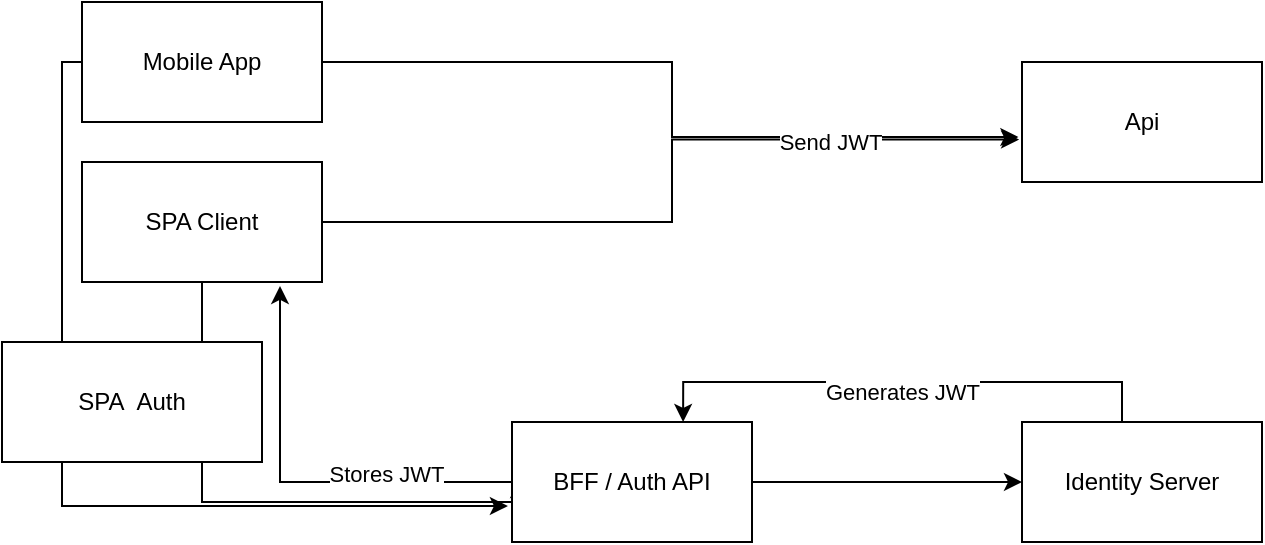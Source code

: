 <mxfile version="28.0.6">
  <diagram name="Page-1" id="xnZi6lC4hp2PnTK2ZD3j">
    <mxGraphModel dx="876" dy="443" grid="1" gridSize="10" guides="1" tooltips="1" connect="1" arrows="1" fold="1" page="1" pageScale="1" pageWidth="850" pageHeight="1100" math="0" shadow="0">
      <root>
        <mxCell id="0" />
        <mxCell id="1" parent="0" />
        <mxCell id="v3clQcQRWM5a0lyOhbJ3-13" style="edgeStyle=orthogonalEdgeStyle;rounded=0;orthogonalLoop=1;jettySize=auto;html=1;entryX=-0.017;entryY=0.7;entryDx=0;entryDy=0;entryPerimeter=0;" parent="1" source="v3clQcQRWM5a0lyOhbJ3-1" target="v3clQcQRWM5a0lyOhbJ3-9" edge="1">
          <mxGeometry relative="1" as="geometry">
            <mxPoint x="90" y="470" as="targetPoint" />
            <Array as="points">
              <mxPoint x="140" y="180" />
              <mxPoint x="140" y="402" />
            </Array>
          </mxGeometry>
        </mxCell>
        <mxCell id="v3clQcQRWM5a0lyOhbJ3-1" value="Mobile App" style="rounded=0;whiteSpace=wrap;html=1;" parent="1" vertex="1">
          <mxGeometry x="150" y="150" width="120" height="60" as="geometry" />
        </mxCell>
        <mxCell id="v3clQcQRWM5a0lyOhbJ3-11" style="edgeStyle=orthogonalEdgeStyle;rounded=0;orthogonalLoop=1;jettySize=auto;html=1;entryX=0.029;entryY=0.483;entryDx=0;entryDy=0;entryPerimeter=0;" parent="1" source="v3clQcQRWM5a0lyOhbJ3-2" target="v3clQcQRWM5a0lyOhbJ3-9" edge="1">
          <mxGeometry relative="1" as="geometry">
            <mxPoint x="120" y="440" as="targetPoint" />
            <Array as="points">
              <mxPoint x="210" y="400" />
              <mxPoint x="369" y="400" />
            </Array>
          </mxGeometry>
        </mxCell>
        <mxCell id="v3clQcQRWM5a0lyOhbJ3-2" value="SPA Client" style="rounded=0;whiteSpace=wrap;html=1;" parent="1" vertex="1">
          <mxGeometry x="150" y="230" width="120" height="60" as="geometry" />
        </mxCell>
        <mxCell id="v3clQcQRWM5a0lyOhbJ3-4" value="Api" style="rounded=0;whiteSpace=wrap;html=1;" parent="1" vertex="1">
          <mxGeometry x="620" y="180" width="120" height="60" as="geometry" />
        </mxCell>
        <mxCell id="v3clQcQRWM5a0lyOhbJ3-5" style="edgeStyle=orthogonalEdgeStyle;rounded=0;orthogonalLoop=1;jettySize=auto;html=1;entryX=-0.015;entryY=0.625;entryDx=0;entryDy=0;entryPerimeter=0;" parent="1" source="v3clQcQRWM5a0lyOhbJ3-1" target="v3clQcQRWM5a0lyOhbJ3-4" edge="1">
          <mxGeometry relative="1" as="geometry" />
        </mxCell>
        <mxCell id="v3clQcQRWM5a0lyOhbJ3-7" style="edgeStyle=orthogonalEdgeStyle;rounded=0;orthogonalLoop=1;jettySize=auto;html=1;entryX=-0.012;entryY=0.646;entryDx=0;entryDy=0;entryPerimeter=0;" parent="1" source="v3clQcQRWM5a0lyOhbJ3-2" target="v3clQcQRWM5a0lyOhbJ3-4" edge="1">
          <mxGeometry relative="1" as="geometry" />
        </mxCell>
        <mxCell id="v3clQcQRWM5a0lyOhbJ3-21" value="Send JWT" style="edgeLabel;html=1;align=center;verticalAlign=middle;resizable=0;points=[];" parent="v3clQcQRWM5a0lyOhbJ3-7" vertex="1" connectable="0">
          <mxGeometry x="0.515" y="-1" relative="1" as="geometry">
            <mxPoint as="offset" />
          </mxGeometry>
        </mxCell>
        <mxCell id="v3clQcQRWM5a0lyOhbJ3-16" value="" style="edgeStyle=orthogonalEdgeStyle;rounded=0;orthogonalLoop=1;jettySize=auto;html=1;" parent="1" source="v3clQcQRWM5a0lyOhbJ3-9" target="v3clQcQRWM5a0lyOhbJ3-15" edge="1">
          <mxGeometry relative="1" as="geometry" />
        </mxCell>
        <mxCell id="v3clQcQRWM5a0lyOhbJ3-9" value="BFF / Auth API" style="rounded=0;whiteSpace=wrap;html=1;" parent="1" vertex="1">
          <mxGeometry x="365" y="360" width="120" height="60" as="geometry" />
        </mxCell>
        <mxCell id="v3clQcQRWM5a0lyOhbJ3-15" value="Identity Server" style="rounded=0;whiteSpace=wrap;html=1;" parent="1" vertex="1">
          <mxGeometry x="620" y="360" width="120" height="60" as="geometry" />
        </mxCell>
        <mxCell id="v3clQcQRWM5a0lyOhbJ3-17" style="edgeStyle=orthogonalEdgeStyle;rounded=0;orthogonalLoop=1;jettySize=auto;html=1;entryX=0.713;entryY=0;entryDx=0;entryDy=0;entryPerimeter=0;" parent="1" source="v3clQcQRWM5a0lyOhbJ3-15" target="v3clQcQRWM5a0lyOhbJ3-9" edge="1">
          <mxGeometry relative="1" as="geometry">
            <Array as="points">
              <mxPoint x="670" y="340" />
              <mxPoint x="451" y="340" />
            </Array>
          </mxGeometry>
        </mxCell>
        <mxCell id="v3clQcQRWM5a0lyOhbJ3-18" value="Generates JWT" style="edgeLabel;html=1;align=center;verticalAlign=middle;resizable=0;points=[];" parent="v3clQcQRWM5a0lyOhbJ3-17" vertex="1" connectable="0">
          <mxGeometry x="0.002" y="5" relative="1" as="geometry">
            <mxPoint as="offset" />
          </mxGeometry>
        </mxCell>
        <mxCell id="v3clQcQRWM5a0lyOhbJ3-19" style="edgeStyle=orthogonalEdgeStyle;rounded=0;orthogonalLoop=1;jettySize=auto;html=1;entryX=0.825;entryY=1.033;entryDx=0;entryDy=0;entryPerimeter=0;" parent="1" source="v3clQcQRWM5a0lyOhbJ3-9" target="v3clQcQRWM5a0lyOhbJ3-2" edge="1">
          <mxGeometry relative="1" as="geometry" />
        </mxCell>
        <mxCell id="v3clQcQRWM5a0lyOhbJ3-20" value="Stores JWT" style="edgeLabel;html=1;align=center;verticalAlign=middle;resizable=0;points=[];" parent="v3clQcQRWM5a0lyOhbJ3-19" vertex="1" connectable="0">
          <mxGeometry x="-0.407" y="-4" relative="1" as="geometry">
            <mxPoint as="offset" />
          </mxGeometry>
        </mxCell>
        <mxCell id="1QAz8wCc1wYfVN2zLCgP-1" value="SPA&amp;nbsp; Auth" style="rounded=0;whiteSpace=wrap;html=1;" vertex="1" parent="1">
          <mxGeometry x="110" y="320" width="130" height="60" as="geometry" />
        </mxCell>
      </root>
    </mxGraphModel>
  </diagram>
</mxfile>
